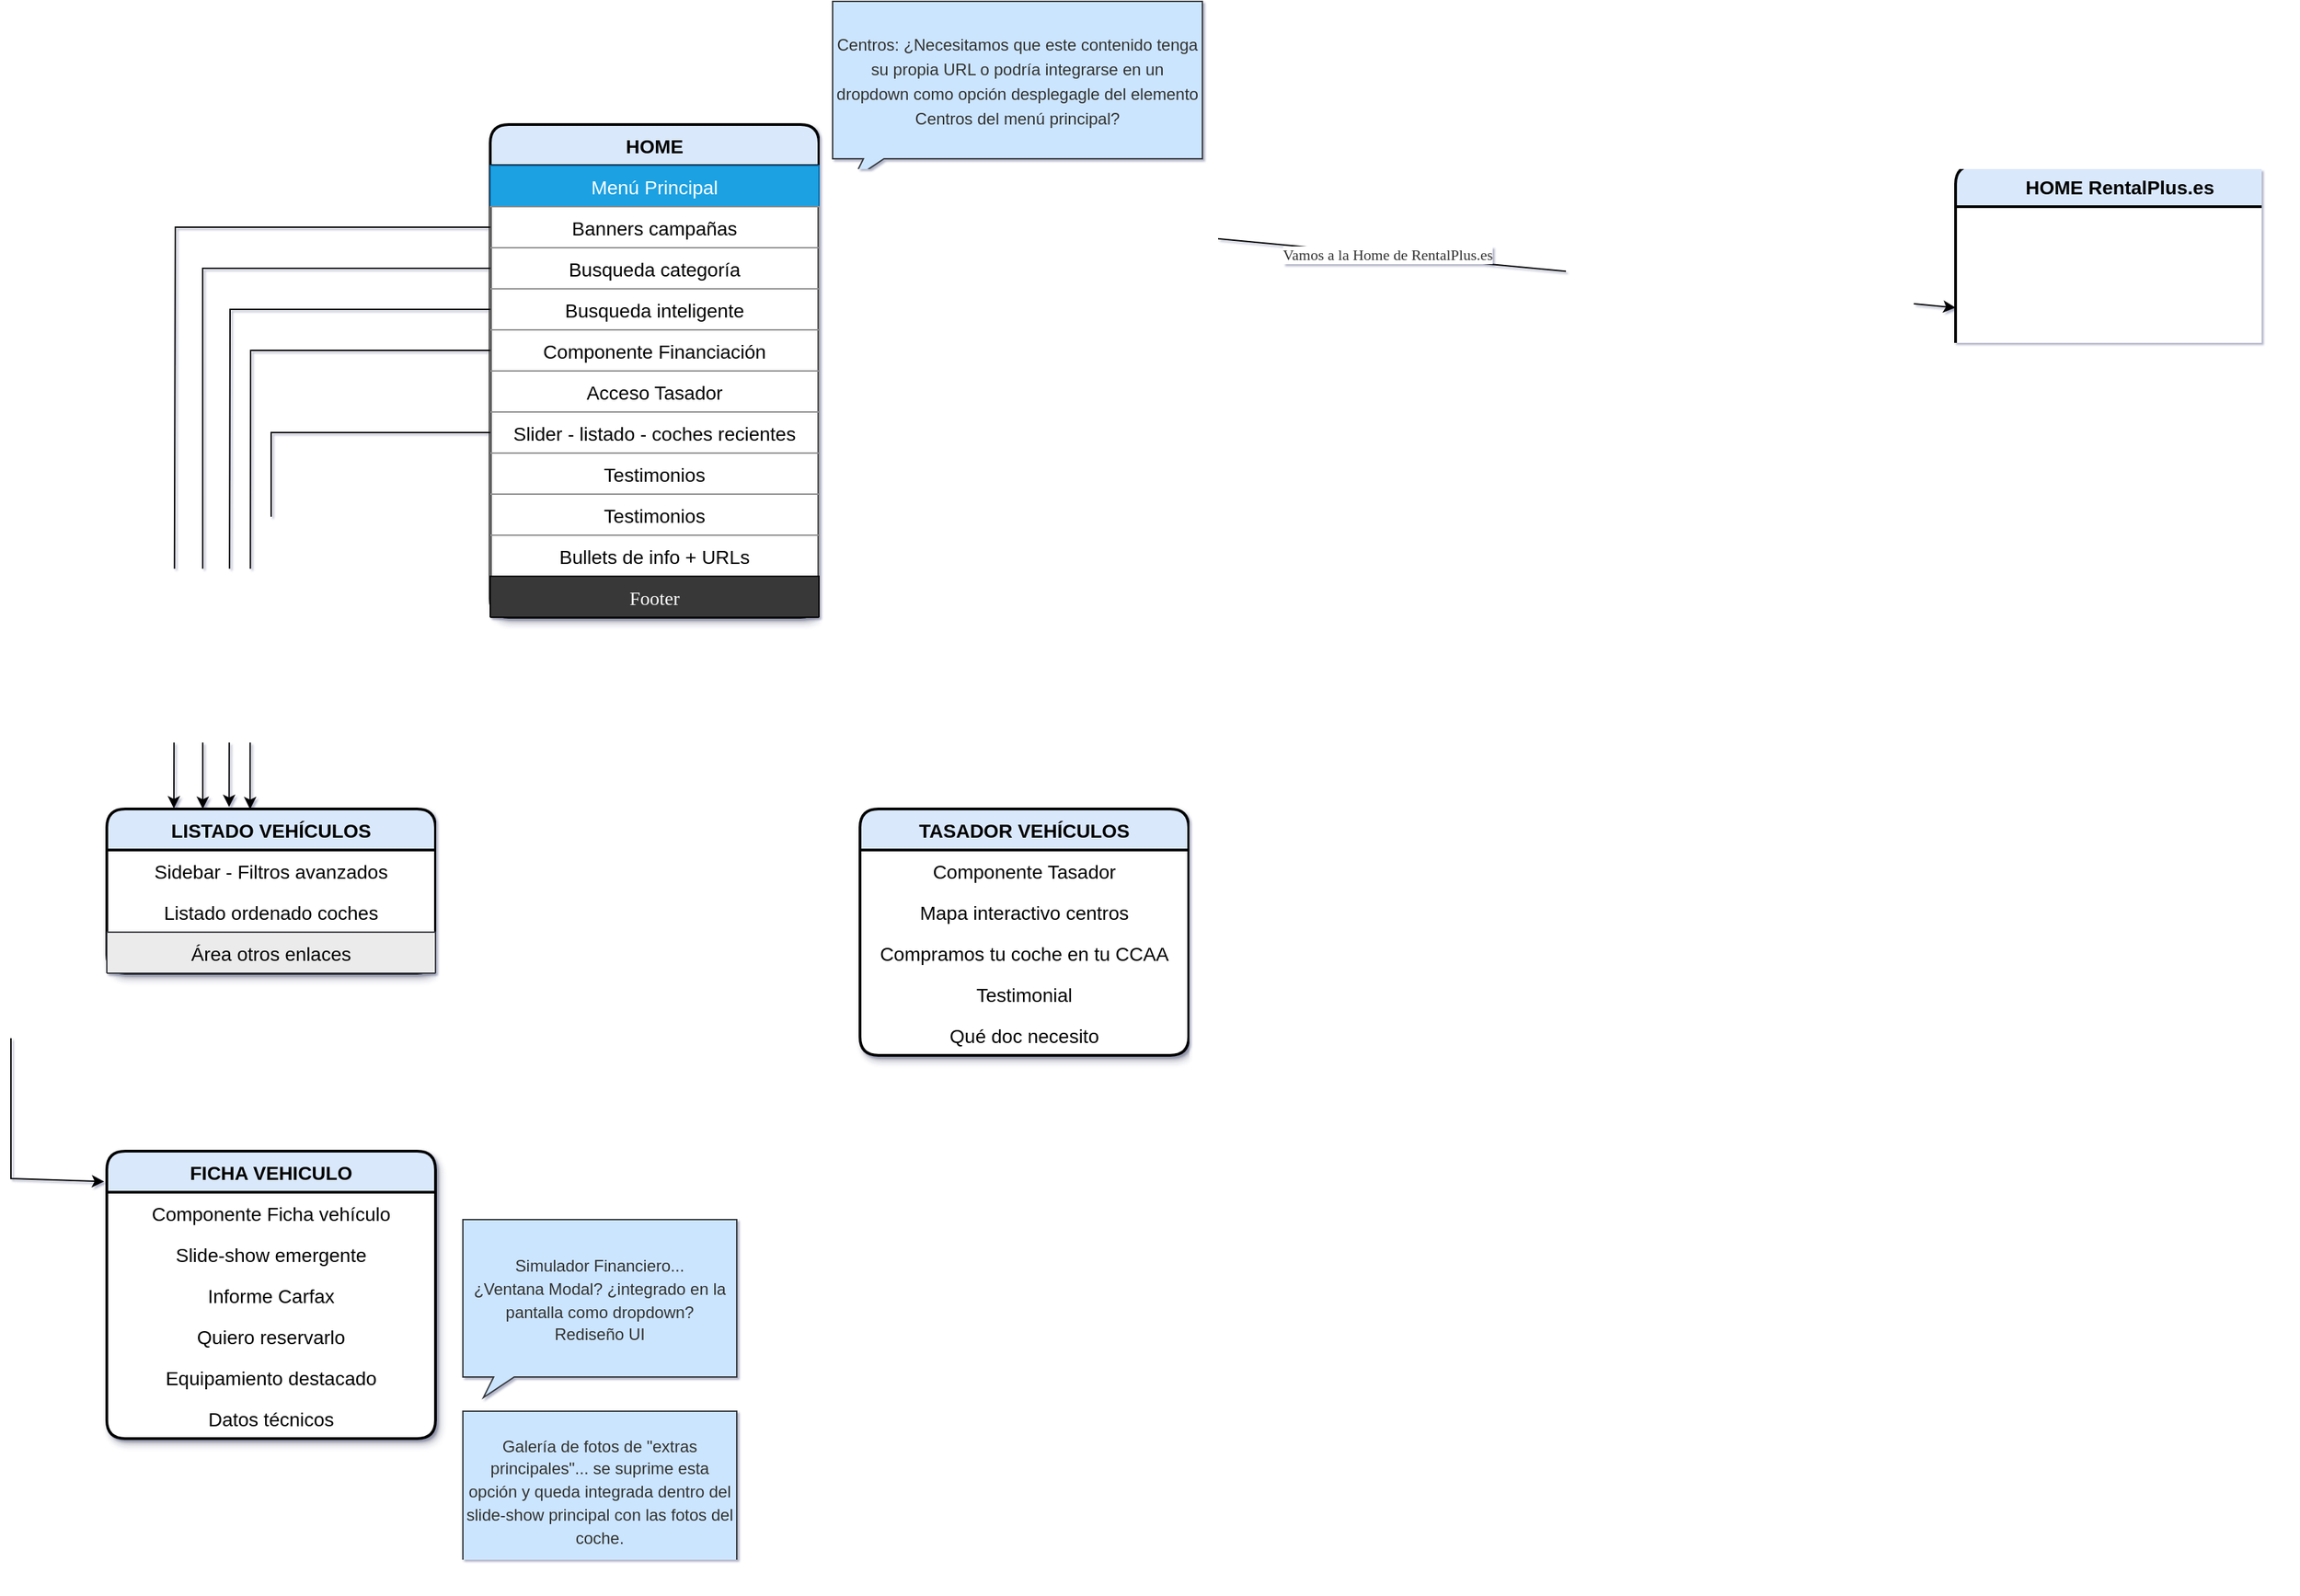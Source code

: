 <mxfile version="17.2.4" type="github">
  <diagram name="Page-1" id="b520641d-4fe3-3701-9064-5fc419738815">
    <mxGraphModel dx="2316" dy="1924" grid="1" gridSize="10" guides="1" tooltips="1" connect="1" arrows="1" fold="1" page="0" pageScale="1" pageWidth="1100" pageHeight="850" background="none" math="0" shadow="1">
      <root>
        <mxCell id="0" />
        <mxCell id="1" parent="0" />
        <mxCell id="tPE-32FipRdGpnMbUiPh-1" value="HOME" style="swimlane;fontStyle=1;childLayout=stackLayout;horizontal=1;startSize=30;horizontalStack=0;resizeParent=1;resizeParentMax=0;resizeLast=0;collapsible=1;marginBottom=0;fillColor=#dae8fc;strokeColor=default;gradientColor=none;swimlaneFillColor=default;strokeWidth=2;perimeterSpacing=0;rounded=1;shadow=1;sketch=0;glass=0;fontSize=14;" parent="1" vertex="1">
          <mxGeometry x="810" y="50" width="240" height="360" as="geometry">
            <mxRectangle x="50" y="140" width="70" height="30" as="alternateBounds" />
          </mxGeometry>
        </mxCell>
        <mxCell id="n5QsFFlIIkBd-EJtn_40-27" value="Menú Principal" style="swimlane;fontStyle=0;childLayout=stackLayout;horizontal=1;startSize=30;horizontalStack=0;resizeParent=1;resizeParentMax=0;resizeLast=0;collapsible=1;marginBottom=0;fontFamily=Helvetica;fontSize=14;strokeWidth=1;fillColor=#1ba1e2;strokeColor=#006EAF;swimlaneFillColor=default;fontColor=#ffffff;" vertex="1" collapsed="1" parent="tPE-32FipRdGpnMbUiPh-1">
          <mxGeometry y="30" width="240" height="30" as="geometry">
            <mxRectangle y="30" width="240" height="180" as="alternateBounds" />
          </mxGeometry>
        </mxCell>
        <mxCell id="n5QsFFlIIkBd-EJtn_40-28" value="Comprar un coche" style="text;strokeColor=none;fillColor=none;align=left;verticalAlign=middle;spacingLeft=4;spacingRight=4;overflow=hidden;points=[[0,0.5],[1,0.5]];portConstraint=eastwest;rotatable=0;fontFamily=Helvetica;fontSize=11;fontColor=default;" vertex="1" parent="n5QsFFlIIkBd-EJtn_40-27">
          <mxGeometry y="30" width="240" height="30" as="geometry" />
        </mxCell>
        <mxCell id="n5QsFFlIIkBd-EJtn_40-29" value="Vendo mi coche" style="text;strokeColor=none;fillColor=none;align=left;verticalAlign=middle;spacingLeft=4;spacingRight=4;overflow=hidden;points=[[0,0.5],[1,0.5]];portConstraint=eastwest;rotatable=0;fontFamily=Helvetica;fontSize=11;fontColor=default;" vertex="1" parent="n5QsFFlIIkBd-EJtn_40-27">
          <mxGeometry y="60" width="240" height="30" as="geometry" />
        </mxCell>
        <mxCell id="n5QsFFlIIkBd-EJtn_40-30" value="Alquiler de vehículos" style="text;strokeColor=none;fillColor=none;align=left;verticalAlign=middle;spacingLeft=4;spacingRight=4;overflow=hidden;points=[[0,0.5],[1,0.5]];portConstraint=eastwest;rotatable=0;fontFamily=Helvetica;fontSize=11;fontColor=default;" vertex="1" parent="n5QsFFlIIkBd-EJtn_40-27">
          <mxGeometry y="90" width="240" height="30" as="geometry" />
        </mxCell>
        <mxCell id="n5QsFFlIIkBd-EJtn_40-31" value="Dropdown -  Centros OcasionPlus" style="text;strokeColor=none;fillColor=none;align=left;verticalAlign=middle;spacingLeft=4;spacingRight=4;overflow=hidden;points=[[0,0.5],[1,0.5]];portConstraint=eastwest;rotatable=0;fontFamily=Helvetica;fontSize=11;fontColor=default;" vertex="1" parent="n5QsFFlIIkBd-EJtn_40-27">
          <mxGeometry y="120" width="240" height="30" as="geometry" />
        </mxCell>
        <mxCell id="n5QsFFlIIkBd-EJtn_40-32" value="Dropdown -  Datos Contacto" style="text;strokeColor=none;fillColor=none;align=left;verticalAlign=middle;spacingLeft=4;spacingRight=4;overflow=hidden;points=[[0,0.5],[1,0.5]];portConstraint=eastwest;rotatable=0;fontFamily=Helvetica;fontSize=11;fontColor=default;" vertex="1" parent="n5QsFFlIIkBd-EJtn_40-27">
          <mxGeometry y="150" width="240" height="30" as="geometry" />
        </mxCell>
        <mxCell id="n5QsFFlIIkBd-EJtn_40-39" value="Banners campañas" style="text;strokeColor=#8C8C8C;fillColor=none;align=center;verticalAlign=middle;spacingLeft=4;spacingRight=4;overflow=hidden;points=[[0,0.5],[1,0.5]];portConstraint=eastwest;rotatable=0;strokeWidth=1;fontStyle=0;fontSize=14;" vertex="1" parent="tPE-32FipRdGpnMbUiPh-1">
          <mxGeometry y="60" width="240" height="30" as="geometry" />
        </mxCell>
        <mxCell id="tPE-32FipRdGpnMbUiPh-10" value="Busqueda categoría" style="text;strokeColor=#8C8C8C;fillColor=none;align=center;verticalAlign=middle;spacingLeft=4;spacingRight=4;overflow=hidden;points=[[0,0.5],[1,0.5]];portConstraint=eastwest;rotatable=0;strokeWidth=1;fontStyle=0;fontSize=14;" parent="tPE-32FipRdGpnMbUiPh-1" vertex="1">
          <mxGeometry y="90" width="240" height="30" as="geometry" />
        </mxCell>
        <mxCell id="tPE-32FipRdGpnMbUiPh-11" value="Busqueda inteligente" style="text;strokeColor=#8C8C8C;fillColor=none;align=center;verticalAlign=middle;spacingLeft=4;spacingRight=4;overflow=hidden;points=[[0,0.5],[1,0.5]];portConstraint=eastwest;rotatable=0;strokeWidth=1;fontStyle=0;fontSize=14;" parent="tPE-32FipRdGpnMbUiPh-1" vertex="1">
          <mxGeometry y="120" width="240" height="30" as="geometry" />
        </mxCell>
        <mxCell id="tPE-32FipRdGpnMbUiPh-12" value="Componente Financiación" style="text;strokeColor=#8C8C8C;fillColor=none;align=center;verticalAlign=middle;spacingLeft=4;spacingRight=4;overflow=hidden;points=[[0,0.5],[1,0.5]];portConstraint=eastwest;rotatable=0;strokeWidth=1;fontStyle=0;fontSize=14;" parent="tPE-32FipRdGpnMbUiPh-1" vertex="1">
          <mxGeometry y="150" width="240" height="30" as="geometry" />
        </mxCell>
        <mxCell id="tPE-32FipRdGpnMbUiPh-13" value="Acceso Tasador" style="text;strokeColor=#8C8C8C;fillColor=none;align=center;verticalAlign=middle;spacingLeft=4;spacingRight=4;overflow=hidden;points=[[0,0.5],[1,0.5]];portConstraint=eastwest;rotatable=0;strokeWidth=1;fontStyle=0;fontSize=14;" parent="tPE-32FipRdGpnMbUiPh-1" vertex="1">
          <mxGeometry y="180" width="240" height="30" as="geometry" />
        </mxCell>
        <mxCell id="tPE-32FipRdGpnMbUiPh-16" value="Slider - listado - coches recientes" style="text;strokeColor=#8C8C8C;fillColor=none;align=center;verticalAlign=middle;spacingLeft=4;spacingRight=4;overflow=hidden;points=[[0,0.5],[1,0.5]];portConstraint=eastwest;rotatable=0;strokeWidth=1;fontStyle=0;fontSize=14;" parent="tPE-32FipRdGpnMbUiPh-1" vertex="1">
          <mxGeometry y="210" width="240" height="30" as="geometry" />
        </mxCell>
        <mxCell id="tPE-32FipRdGpnMbUiPh-17" value="Testimonios" style="text;strokeColor=#8C8C8C;fillColor=none;align=center;verticalAlign=middle;spacingLeft=4;spacingRight=4;overflow=hidden;points=[[0,0.5],[1,0.5]];portConstraint=eastwest;rotatable=0;strokeWidth=1;fontStyle=0;fontSize=14;" parent="tPE-32FipRdGpnMbUiPh-1" vertex="1">
          <mxGeometry y="240" width="240" height="30" as="geometry" />
        </mxCell>
        <mxCell id="tPE-32FipRdGpnMbUiPh-18" value="Testimonios" style="text;strokeColor=#8C8C8C;fillColor=none;align=center;verticalAlign=middle;spacingLeft=4;spacingRight=4;overflow=hidden;points=[[0,0.5],[1,0.5]];portConstraint=eastwest;rotatable=0;strokeWidth=1;fontStyle=0;fontSize=14;" parent="tPE-32FipRdGpnMbUiPh-1" vertex="1">
          <mxGeometry y="270" width="240" height="30" as="geometry" />
        </mxCell>
        <mxCell id="tPE-32FipRdGpnMbUiPh-19" value="Bullets de info + URLs" style="text;strokeColor=#8C8C8C;fillColor=none;align=center;verticalAlign=middle;spacingLeft=4;spacingRight=4;overflow=hidden;points=[[0,0.5],[1,0.5]];portConstraint=eastwest;rotatable=0;strokeWidth=1;fontStyle=0;fontSize=14;" parent="tPE-32FipRdGpnMbUiPh-1" vertex="1">
          <mxGeometry y="300" width="240" height="30" as="geometry" />
        </mxCell>
        <mxCell id="n5QsFFlIIkBd-EJtn_40-43" value="Footer" style="swimlane;fontStyle=0;childLayout=stackLayout;horizontal=1;startSize=30;horizontalStack=0;resizeParent=1;resizeParentMax=0;resizeLast=0;collapsible=1;marginBottom=0;fontFamily=Verdana;fontSize=14;strokeWidth=1;swimlaneFillColor=default;fillColor=#383838;fontColor=#FFFFFF;" vertex="1" collapsed="1" parent="tPE-32FipRdGpnMbUiPh-1">
          <mxGeometry y="330" width="240" height="30" as="geometry">
            <mxRectangle y="330" width="240" height="210" as="alternateBounds" />
          </mxGeometry>
        </mxCell>
        <mxCell id="n5QsFFlIIkBd-EJtn_40-44" value="Logo | Legal | etc." style="text;strokeColor=none;fillColor=none;align=left;verticalAlign=middle;spacingLeft=4;spacingRight=4;overflow=hidden;points=[[0,0.5],[1,0.5]];portConstraint=eastwest;rotatable=0;fontFamily=Helvetica;fontSize=11;fontColor=default;" vertex="1" parent="n5QsFFlIIkBd-EJtn_40-43">
          <mxGeometry y="30" width="240" height="30" as="geometry" />
        </mxCell>
        <mxCell id="n5QsFFlIIkBd-EJtn_40-45" value="Zonas pulsables de contacto, telf., email, etc." style="text;strokeColor=none;fillColor=none;align=left;verticalAlign=middle;spacingLeft=4;spacingRight=4;overflow=hidden;points=[[0,0.5],[1,0.5]];portConstraint=eastwest;rotatable=0;fontFamily=Helvetica;fontSize=11;fontColor=default;" vertex="1" parent="n5QsFFlIIkBd-EJtn_40-43">
          <mxGeometry y="60" width="240" height="30" as="geometry" />
        </mxCell>
        <mxCell id="n5QsFFlIIkBd-EJtn_40-46" value="Enlaces por Marca, Tipo, Modelo" style="text;strokeColor=none;fillColor=none;align=left;verticalAlign=middle;spacingLeft=4;spacingRight=4;overflow=hidden;points=[[0,0.5],[1,0.5]];portConstraint=eastwest;rotatable=0;fontFamily=Helvetica;fontSize=11;fontColor=default;" vertex="1" parent="n5QsFFlIIkBd-EJtn_40-43">
          <mxGeometry y="90" width="240" height="30" as="geometry" />
        </mxCell>
        <mxCell id="n5QsFFlIIkBd-EJtn_40-47" value="Centros | Talleres" style="text;strokeColor=none;fillColor=none;align=left;verticalAlign=middle;spacingLeft=4;spacingRight=4;overflow=hidden;points=[[0,0.5],[1,0.5]];portConstraint=eastwest;rotatable=0;fontFamily=Helvetica;fontSize=11;fontColor=default;" vertex="1" parent="n5QsFFlIIkBd-EJtn_40-43">
          <mxGeometry y="120" width="240" height="30" as="geometry" />
        </mxCell>
        <mxCell id="n5QsFFlIIkBd-EJtn_40-48" value="Sobre Ocasion Plus | Blog" style="text;strokeColor=none;fillColor=none;align=left;verticalAlign=middle;spacingLeft=4;spacingRight=4;overflow=hidden;points=[[0,0.5],[1,0.5]];portConstraint=eastwest;rotatable=0;fontFamily=Helvetica;fontSize=11;fontColor=default;" vertex="1" parent="n5QsFFlIIkBd-EJtn_40-43">
          <mxGeometry y="150" width="240" height="30" as="geometry" />
        </mxCell>
        <mxCell id="n5QsFFlIIkBd-EJtn_40-49" value="Redes Sociales" style="text;strokeColor=none;fillColor=none;align=left;verticalAlign=middle;spacingLeft=4;spacingRight=4;overflow=hidden;points=[[0,0.5],[1,0.5]];portConstraint=eastwest;rotatable=0;fontFamily=Helvetica;fontSize=11;fontColor=default;" vertex="1" parent="n5QsFFlIIkBd-EJtn_40-43">
          <mxGeometry y="180" width="240" height="30" as="geometry" />
        </mxCell>
        <mxCell id="n5QsFFlIIkBd-EJtn_40-1" value="LISTADO VEHÍCULOS" style="swimlane;fontStyle=1;childLayout=stackLayout;horizontal=1;startSize=30;horizontalStack=0;resizeParent=1;resizeParentMax=0;resizeLast=0;collapsible=1;marginBottom=0;fillColor=#dae8fc;strokeColor=default;gradientColor=none;swimlaneFillColor=default;strokeWidth=2;perimeterSpacing=0;rounded=1;shadow=1;sketch=0;glass=0;fontSize=14;" vertex="1" parent="1">
          <mxGeometry x="530" y="550" width="240" height="120" as="geometry">
            <mxRectangle x="530" y="420" width="70" height="30" as="alternateBounds" />
          </mxGeometry>
        </mxCell>
        <mxCell id="n5QsFFlIIkBd-EJtn_40-3" value="Sidebar - Filtros avanzados" style="text;strokeColor=none;fillColor=none;align=center;verticalAlign=middle;spacingLeft=4;spacingRight=4;overflow=hidden;points=[[0,0.5],[1,0.5]];portConstraint=eastwest;rotatable=0;strokeWidth=2;fontStyle=0;fontSize=14;" vertex="1" parent="n5QsFFlIIkBd-EJtn_40-1">
          <mxGeometry y="30" width="240" height="30" as="geometry" />
        </mxCell>
        <mxCell id="n5QsFFlIIkBd-EJtn_40-4" value="Listado ordenado coches" style="text;strokeColor=none;fillColor=none;align=center;verticalAlign=middle;spacingLeft=4;spacingRight=4;overflow=hidden;points=[[0,0.5],[1,0.5]];portConstraint=eastwest;rotatable=0;strokeWidth=2;fontStyle=0;fontSize=14;" vertex="1" parent="n5QsFFlIIkBd-EJtn_40-1">
          <mxGeometry y="60" width="240" height="30" as="geometry" />
        </mxCell>
        <mxCell id="n5QsFFlIIkBd-EJtn_40-22" value="Área otros enlaces" style="swimlane;fontStyle=0;childLayout=stackLayout;horizontal=1;startSize=30;horizontalStack=0;resizeParent=1;resizeParentMax=0;resizeLast=0;collapsible=1;marginBottom=0;fontFamily=Helvetica;fontSize=14;strokeWidth=1;fillColor=#EBEBEB;strokeColor=#36393d;gradientColor=none;swimlaneFillColor=default;" vertex="1" collapsed="1" parent="n5QsFFlIIkBd-EJtn_40-1">
          <mxGeometry y="90" width="240" height="30" as="geometry">
            <mxRectangle y="90" width="240" height="120" as="alternateBounds" />
          </mxGeometry>
        </mxCell>
        <mxCell id="n5QsFFlIIkBd-EJtn_40-23" value="Mejores marcas" style="text;strokeColor=none;fillColor=none;align=left;verticalAlign=middle;spacingLeft=4;spacingRight=4;overflow=hidden;points=[[0,0.5],[1,0.5]];portConstraint=eastwest;rotatable=0;fontFamily=Helvetica;fontSize=11;fontColor=default;" vertex="1" parent="n5QsFFlIIkBd-EJtn_40-22">
          <mxGeometry y="30" width="240" height="30" as="geometry" />
        </mxCell>
        <mxCell id="n5QsFFlIIkBd-EJtn_40-24" value="Links a coches en Madrid, Barcelona, etc." style="text;strokeColor=none;fillColor=none;align=left;verticalAlign=middle;spacingLeft=4;spacingRight=4;overflow=hidden;points=[[0,0.5],[1,0.5]];portConstraint=eastwest;rotatable=0;fontFamily=Helvetica;fontSize=11;fontColor=default;" vertex="1" parent="n5QsFFlIIkBd-EJtn_40-22">
          <mxGeometry y="60" width="240" height="30" as="geometry" />
        </mxCell>
        <mxCell id="n5QsFFlIIkBd-EJtn_40-25" value="Tipos de carrocerías: Suv, turismos, etc." style="text;strokeColor=none;fillColor=none;align=left;verticalAlign=middle;spacingLeft=4;spacingRight=4;overflow=hidden;points=[[0,0.5],[1,0.5]];portConstraint=eastwest;rotatable=0;fontFamily=Helvetica;fontSize=11;fontColor=default;" vertex="1" parent="n5QsFFlIIkBd-EJtn_40-22">
          <mxGeometry y="90" width="240" height="30" as="geometry" />
        </mxCell>
        <mxCell id="n5QsFFlIIkBd-EJtn_40-41" value="" style="endArrow=classic;html=1;rounded=0;fontFamily=Helvetica;fontSize=11;fontColor=default;entryX=0.204;entryY=-0.003;entryDx=0;entryDy=0;entryPerimeter=0;exitX=0;exitY=0.5;exitDx=0;exitDy=0;" edge="1" parent="1" source="n5QsFFlIIkBd-EJtn_40-39" target="n5QsFFlIIkBd-EJtn_40-1">
          <mxGeometry relative="1" as="geometry">
            <mxPoint x="580" y="130" as="sourcePoint" />
            <mxPoint x="680" y="310" as="targetPoint" />
            <Array as="points">
              <mxPoint x="580" y="125" />
            </Array>
          </mxGeometry>
        </mxCell>
        <mxCell id="n5QsFFlIIkBd-EJtn_40-58" value="" style="endArrow=classic;html=1;rounded=0;fontFamily=Verdana;fontSize=11;fontColor=#FFFFFF;entryX=0.292;entryY=0;entryDx=0;entryDy=0;entryPerimeter=0;" edge="1" parent="1" source="tPE-32FipRdGpnMbUiPh-10" target="n5QsFFlIIkBd-EJtn_40-1">
          <mxGeometry relative="1" as="geometry">
            <mxPoint x="720" y="340" as="sourcePoint" />
            <mxPoint x="820" y="340" as="targetPoint" />
            <Array as="points">
              <mxPoint x="600" y="155" />
            </Array>
          </mxGeometry>
        </mxCell>
        <mxCell id="n5QsFFlIIkBd-EJtn_40-60" value="" style="endArrow=classic;html=1;rounded=0;fontFamily=Verdana;fontSize=11;fontColor=#FFFFFF;entryX=0.372;entryY=-0.012;entryDx=0;entryDy=0;entryPerimeter=0;" edge="1" parent="1" source="tPE-32FipRdGpnMbUiPh-11" target="n5QsFFlIIkBd-EJtn_40-1">
          <mxGeometry relative="1" as="geometry">
            <mxPoint x="720" y="340" as="sourcePoint" />
            <mxPoint x="820" y="340" as="targetPoint" />
            <Array as="points">
              <mxPoint x="620" y="185" />
            </Array>
          </mxGeometry>
        </mxCell>
        <mxCell id="n5QsFFlIIkBd-EJtn_40-62" value="" style="endArrow=classic;html=1;rounded=0;fontFamily=Verdana;fontSize=11;fontColor=#FFFFFF;entryX=0.436;entryY=0.002;entryDx=0;entryDy=0;entryPerimeter=0;" edge="1" parent="1" source="tPE-32FipRdGpnMbUiPh-12" target="n5QsFFlIIkBd-EJtn_40-1">
          <mxGeometry relative="1" as="geometry">
            <mxPoint x="720" y="340" as="sourcePoint" />
            <mxPoint x="820" y="340" as="targetPoint" />
            <Array as="points">
              <mxPoint x="635" y="215" />
            </Array>
          </mxGeometry>
        </mxCell>
        <mxCell id="n5QsFFlIIkBd-EJtn_40-64" value="TASADOR VEHÍCULOS" style="swimlane;fontStyle=1;childLayout=stackLayout;horizontal=1;startSize=30;horizontalStack=0;resizeParent=1;resizeParentMax=0;resizeLast=0;collapsible=1;marginBottom=0;fillColor=#dae8fc;strokeColor=default;gradientColor=none;swimlaneFillColor=default;strokeWidth=2;perimeterSpacing=0;rounded=1;shadow=1;sketch=0;glass=0;fontSize=14;" vertex="1" parent="1">
          <mxGeometry x="1080" y="550" width="240" height="180" as="geometry">
            <mxRectangle x="1080" y="425" width="70" height="30" as="alternateBounds" />
          </mxGeometry>
        </mxCell>
        <mxCell id="n5QsFFlIIkBd-EJtn_40-80" value="Componente Tasador" style="text;strokeColor=none;fillColor=none;align=center;verticalAlign=middle;spacingLeft=4;spacingRight=4;overflow=hidden;points=[[0,0.5],[1,0.5]];portConstraint=eastwest;rotatable=0;strokeWidth=2;fontStyle=0;fontSize=14;" vertex="1" parent="n5QsFFlIIkBd-EJtn_40-64">
          <mxGeometry y="30" width="240" height="30" as="geometry" />
        </mxCell>
        <mxCell id="n5QsFFlIIkBd-EJtn_40-83" value="Mapa interactivo centros" style="text;strokeColor=none;fillColor=none;align=center;verticalAlign=middle;spacingLeft=4;spacingRight=4;overflow=hidden;points=[[0,0.5],[1,0.5]];portConstraint=eastwest;rotatable=0;strokeWidth=2;fontStyle=0;fontSize=14;" vertex="1" parent="n5QsFFlIIkBd-EJtn_40-64">
          <mxGeometry y="60" width="240" height="30" as="geometry" />
        </mxCell>
        <mxCell id="n5QsFFlIIkBd-EJtn_40-84" value="Compramos tu coche en tu CCAA" style="text;strokeColor=none;fillColor=none;align=center;verticalAlign=middle;spacingLeft=4;spacingRight=4;overflow=hidden;points=[[0,0.5],[1,0.5]];portConstraint=eastwest;rotatable=0;strokeWidth=2;fontStyle=0;fontSize=14;" vertex="1" parent="n5QsFFlIIkBd-EJtn_40-64">
          <mxGeometry y="90" width="240" height="30" as="geometry" />
        </mxCell>
        <mxCell id="n5QsFFlIIkBd-EJtn_40-85" value="Testimonial" style="text;strokeColor=none;fillColor=none;align=center;verticalAlign=middle;spacingLeft=4;spacingRight=4;overflow=hidden;points=[[0,0.5],[1,0.5]];portConstraint=eastwest;rotatable=0;strokeWidth=2;fontStyle=0;fontSize=14;" vertex="1" parent="n5QsFFlIIkBd-EJtn_40-64">
          <mxGeometry y="120" width="240" height="30" as="geometry" />
        </mxCell>
        <mxCell id="n5QsFFlIIkBd-EJtn_40-86" value="Qué doc necesito" style="text;strokeColor=none;fillColor=none;align=center;verticalAlign=middle;spacingLeft=4;spacingRight=4;overflow=hidden;points=[[0,0.5],[1,0.5]];portConstraint=eastwest;rotatable=0;strokeWidth=2;fontStyle=0;fontSize=14;" vertex="1" parent="n5QsFFlIIkBd-EJtn_40-64">
          <mxGeometry y="150" width="240" height="30" as="geometry" />
        </mxCell>
        <mxCell id="n5QsFFlIIkBd-EJtn_40-87" value="" style="endArrow=classic;html=1;rounded=0;fontFamily=Verdana;fontSize=11;fontColor=#303030;entryX=0.5;entryY=0;entryDx=0;entryDy=0;" edge="1" parent="1" source="tPE-32FipRdGpnMbUiPh-13" target="n5QsFFlIIkBd-EJtn_40-64">
          <mxGeometry relative="1" as="geometry">
            <mxPoint x="1070" y="250" as="sourcePoint" />
            <mxPoint x="1170" y="250" as="targetPoint" />
            <Array as="points">
              <mxPoint x="1200" y="250" />
            </Array>
          </mxGeometry>
        </mxCell>
        <mxCell id="n5QsFFlIIkBd-EJtn_40-89" value="" style="endArrow=classic;html=1;rounded=0;fontFamily=Verdana;fontSize=11;fontColor=#303030;entryX=0.5;entryY=0;entryDx=0;entryDy=0;exitX=0;exitY=0.5;exitDx=0;exitDy=0;" edge="1" parent="1" source="tPE-32FipRdGpnMbUiPh-16" target="n5QsFFlIIkBd-EJtn_40-1">
          <mxGeometry relative="1" as="geometry">
            <mxPoint x="670" y="290" as="sourcePoint" />
            <mxPoint x="770" y="290" as="targetPoint" />
            <Array as="points">
              <mxPoint x="650" y="275" />
            </Array>
          </mxGeometry>
        </mxCell>
        <mxCell id="n5QsFFlIIkBd-EJtn_40-93" value="" style="endArrow=classic;html=1;rounded=0;fontFamily=Verdana;fontSize=11;fontColor=#303030;" edge="1" parent="1" source="n5QsFFlIIkBd-EJtn_40-30" target="n5QsFFlIIkBd-EJtn_40-95">
          <mxGeometry relative="1" as="geometry">
            <mxPoint x="1080" y="150" as="sourcePoint" />
            <mxPoint x="1900" y="190" as="targetPoint" />
          </mxGeometry>
        </mxCell>
        <mxCell id="n5QsFFlIIkBd-EJtn_40-94" value="Vamos a la Home de RentalPlus.es&lt;span style=&quot;color: rgba(0 , 0 , 0 , 0) ; font-family: monospace ; font-size: 0px&quot;&gt;%3CmxGraphModel%3E%3Croot%3E%3CmxCell%20id%3D%220%22%2F%3E%3CmxCell%20id%3D%221%22%20parent%3D%220%22%2F%3E%3CmxCell%20id%3D%222%22%20value%3D%22Label%22%20style%3D%22edgeLabel%3Bresizable%3D0%3Bhtml%3D1%3Balign%3Dcenter%3BverticalAlign%3Dmiddle%3BfontFamily%3DVerdana%3BfontSize%3D11%3BfontColor%3D%23303030%3BstrokeColor%3Ddefault%3BstrokeWidth%3D1%3BfillColor%3D%237EA6E0%3BgradientColor%3Dnone%3B%22%20connectable%3D%220%22%20vertex%3D%221%22%20parent%3D%221%22%3E%3CmxGeometry%20x%3D%221170.27%22%20y%3D%22155%22%20as%3D%22geometry%22%2F%3E%3C%2FmxCell%3E%3C%2Froot%3E%3C%2FmxGraphModel%3E&lt;/span&gt;" style="edgeLabel;resizable=0;html=1;align=center;verticalAlign=middle;fontFamily=Verdana;fontSize=11;fontColor=#303030;strokeColor=default;strokeWidth=1;fillColor=#7EA6E0;gradientColor=none;" connectable="0" vertex="1" parent="n5QsFFlIIkBd-EJtn_40-93">
          <mxGeometry relative="1" as="geometry" />
        </mxCell>
        <mxCell id="n5QsFFlIIkBd-EJtn_40-95" value="HOME RentalPlus.es" style="swimlane;fontStyle=1;childLayout=stackLayout;horizontal=1;startSize=30;horizontalStack=0;resizeParent=1;resizeParentMax=0;resizeLast=0;collapsible=1;marginBottom=0;fillColor=#dae8fc;strokeColor=default;gradientColor=none;swimlaneFillColor=default;strokeWidth=2;perimeterSpacing=0;rounded=1;shadow=1;sketch=0;glass=0;fontSize=14;" vertex="1" parent="1">
          <mxGeometry x="1880" y="80" width="240" height="230" as="geometry">
            <mxRectangle x="1080" y="425" width="70" height="30" as="alternateBounds" />
          </mxGeometry>
        </mxCell>
        <mxCell id="n5QsFFlIIkBd-EJtn_40-102" value="" style="swimlane;startSize=0;fontFamily=Verdana;fontSize=11;fontColor=#303030;strokeColor=default;strokeWidth=1;fillColor=#7EA6E0;gradientColor=none;" vertex="1" parent="n5QsFFlIIkBd-EJtn_40-95">
          <mxGeometry y="30" width="240" height="200" as="geometry" />
        </mxCell>
        <mxCell id="n5QsFFlIIkBd-EJtn_40-106" value="FICHA VEHICULO" style="swimlane;fontStyle=1;childLayout=stackLayout;horizontal=1;startSize=30;horizontalStack=0;resizeParent=1;resizeParentMax=0;resizeLast=0;collapsible=1;marginBottom=0;fillColor=#dae8fc;strokeColor=default;gradientColor=none;swimlaneFillColor=default;strokeWidth=2;perimeterSpacing=0;rounded=1;shadow=1;sketch=0;glass=0;fontSize=14;" vertex="1" parent="1">
          <mxGeometry x="530" y="800" width="240" height="210" as="geometry">
            <mxRectangle x="530" y="420" width="70" height="30" as="alternateBounds" />
          </mxGeometry>
        </mxCell>
        <mxCell id="n5QsFFlIIkBd-EJtn_40-107" value="Componente Ficha vehículo" style="text;strokeColor=none;fillColor=none;align=center;verticalAlign=middle;spacingLeft=4;spacingRight=4;overflow=hidden;points=[[0,0.5],[1,0.5]];portConstraint=eastwest;rotatable=0;strokeWidth=2;fontStyle=0;fontSize=14;" vertex="1" parent="n5QsFFlIIkBd-EJtn_40-106">
          <mxGeometry y="30" width="240" height="30" as="geometry" />
        </mxCell>
        <mxCell id="n5QsFFlIIkBd-EJtn_40-113" value="Slide-show emergente" style="text;strokeColor=none;fillColor=none;align=center;verticalAlign=middle;spacingLeft=4;spacingRight=4;overflow=hidden;points=[[0,0.5],[1,0.5]];portConstraint=eastwest;rotatable=0;strokeWidth=2;fontStyle=0;fontSize=14;" vertex="1" parent="n5QsFFlIIkBd-EJtn_40-106">
          <mxGeometry y="60" width="240" height="30" as="geometry" />
        </mxCell>
        <mxCell id="n5QsFFlIIkBd-EJtn_40-121" value="Informe Carfax" style="text;strokeColor=none;fillColor=none;align=center;verticalAlign=middle;spacingLeft=4;spacingRight=4;overflow=hidden;points=[[0,0.5],[1,0.5]];portConstraint=eastwest;rotatable=0;strokeWidth=2;fontStyle=0;fontSize=14;" vertex="1" parent="n5QsFFlIIkBd-EJtn_40-106">
          <mxGeometry y="90" width="240" height="30" as="geometry" />
        </mxCell>
        <mxCell id="n5QsFFlIIkBd-EJtn_40-116" value="Quiero reservarlo" style="text;strokeColor=none;fillColor=none;align=center;verticalAlign=middle;spacingLeft=4;spacingRight=4;overflow=hidden;points=[[0,0.5],[1,0.5]];portConstraint=eastwest;rotatable=0;strokeWidth=2;fontStyle=0;fontSize=14;" vertex="1" parent="n5QsFFlIIkBd-EJtn_40-106">
          <mxGeometry y="120" width="240" height="30" as="geometry" />
        </mxCell>
        <mxCell id="n5QsFFlIIkBd-EJtn_40-114" value="Equipamiento destacado" style="text;strokeColor=none;fillColor=none;align=center;verticalAlign=middle;spacingLeft=4;spacingRight=4;overflow=hidden;points=[[0,0.5],[1,0.5]];portConstraint=eastwest;rotatable=0;strokeWidth=2;fontStyle=0;fontSize=14;" vertex="1" parent="n5QsFFlIIkBd-EJtn_40-106">
          <mxGeometry y="150" width="240" height="30" as="geometry" />
        </mxCell>
        <mxCell id="n5QsFFlIIkBd-EJtn_40-115" value="Datos técnicos" style="text;strokeColor=none;fillColor=none;align=center;verticalAlign=middle;spacingLeft=4;spacingRight=4;overflow=hidden;points=[[0,0.5],[1,0.5]];portConstraint=eastwest;rotatable=0;strokeWidth=2;fontStyle=0;fontSize=14;" vertex="1" parent="n5QsFFlIIkBd-EJtn_40-106">
          <mxGeometry y="180" width="240" height="30" as="geometry" />
        </mxCell>
        <mxCell id="n5QsFFlIIkBd-EJtn_40-119" value="" style="endArrow=classic;html=1;rounded=0;fontFamily=Helvetica;fontSize=14;fontColor=#FFFFFF;entryX=-0.008;entryY=0.106;entryDx=0;entryDy=0;entryPerimeter=0;" edge="1" parent="1" source="n5QsFFlIIkBd-EJtn_40-4" target="n5QsFFlIIkBd-EJtn_40-106">
          <mxGeometry relative="1" as="geometry">
            <mxPoint x="360" y="720" as="sourcePoint" />
            <mxPoint x="460" y="780" as="targetPoint" />
            <Array as="points">
              <mxPoint x="460" y="625" />
              <mxPoint x="460" y="820" />
            </Array>
          </mxGeometry>
        </mxCell>
        <mxCell id="n5QsFFlIIkBd-EJtn_40-123" value="&lt;font color=&quot;#303030&quot;&gt;&lt;span style=&quot;font-size: 12px&quot;&gt;Simulador Financiero...&lt;br&gt;¿Ventana Modal? ¿integrado en la pantalla como dropdown?&lt;br&gt;Rediseño UI&lt;br&gt;&lt;/span&gt;&lt;/font&gt;" style="whiteSpace=wrap;html=1;shape=mxgraph.basic.rectCallout;dx=30;dy=15;boundedLbl=1;fontFamily=Helvetica;fontSize=14;strokeColor=#36393d;strokeWidth=1;fillColor=#cce5ff;" vertex="1" parent="1">
          <mxGeometry x="790" y="850" width="200" height="130" as="geometry" />
        </mxCell>
        <mxCell id="n5QsFFlIIkBd-EJtn_40-124" value="&lt;font style=&quot;line-height: 1.5 ; font-size: 12px&quot; color=&quot;#303030&quot;&gt;Centros: ¿Necesitamos que este contenido tenga su propia URL o podría integrarse en un dropdown como opción desplegagle del elemento Centros del menú principal?&lt;/font&gt;" style="whiteSpace=wrap;html=1;shape=mxgraph.basic.rectCallout;dx=30;dy=15;boundedLbl=1;fontFamily=Helvetica;fontSize=14;strokeColor=#36393d;strokeWidth=1;fillColor=#cce5ff;" vertex="1" parent="1">
          <mxGeometry x="1060" y="-40" width="270" height="130" as="geometry" />
        </mxCell>
        <mxCell id="n5QsFFlIIkBd-EJtn_40-125" value="&lt;font color=&quot;#303030&quot;&gt;&lt;span style=&quot;font-size: 12px&quot;&gt;Galería de fotos de &quot;extras principales&quot;...&amp;nbsp;&lt;/span&gt;&lt;/font&gt;&lt;span style=&quot;color: rgb(48 , 48 , 48) ; font-size: 12px&quot;&gt;se suprime esta opción y queda&amp;nbsp;&lt;/span&gt;&lt;font color=&quot;#303030&quot;&gt;&lt;span style=&quot;font-size: 12px&quot;&gt;integrada dentro del slide-show principal con las fotos del coche.&lt;br&gt;&lt;/span&gt;&lt;/font&gt;" style="whiteSpace=wrap;html=1;shape=mxgraph.basic.rectCallout;dx=30;dy=15;boundedLbl=1;fontFamily=Helvetica;fontSize=14;strokeColor=#36393d;strokeWidth=1;fillColor=#cce5ff;" vertex="1" parent="1">
          <mxGeometry x="790" y="990" width="200" height="130" as="geometry" />
        </mxCell>
      </root>
    </mxGraphModel>
  </diagram>
</mxfile>

